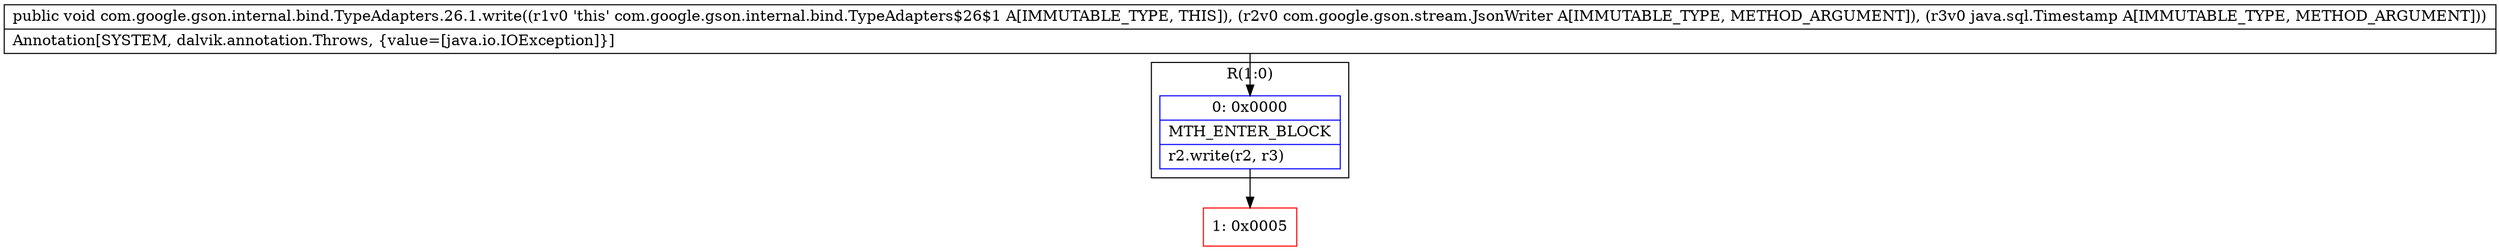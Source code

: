 digraph "CFG forcom.google.gson.internal.bind.TypeAdapters.26.1.write(Lcom\/google\/gson\/stream\/JsonWriter;Ljava\/sql\/Timestamp;)V" {
subgraph cluster_Region_188404393 {
label = "R(1:0)";
node [shape=record,color=blue];
Node_0 [shape=record,label="{0\:\ 0x0000|MTH_ENTER_BLOCK\l|r2.write(r2, r3)\l}"];
}
Node_1 [shape=record,color=red,label="{1\:\ 0x0005}"];
MethodNode[shape=record,label="{public void com.google.gson.internal.bind.TypeAdapters.26.1.write((r1v0 'this' com.google.gson.internal.bind.TypeAdapters$26$1 A[IMMUTABLE_TYPE, THIS]), (r2v0 com.google.gson.stream.JsonWriter A[IMMUTABLE_TYPE, METHOD_ARGUMENT]), (r3v0 java.sql.Timestamp A[IMMUTABLE_TYPE, METHOD_ARGUMENT]))  | Annotation[SYSTEM, dalvik.annotation.Throws, \{value=[java.io.IOException]\}]\l}"];
MethodNode -> Node_0;
Node_0 -> Node_1;
}

